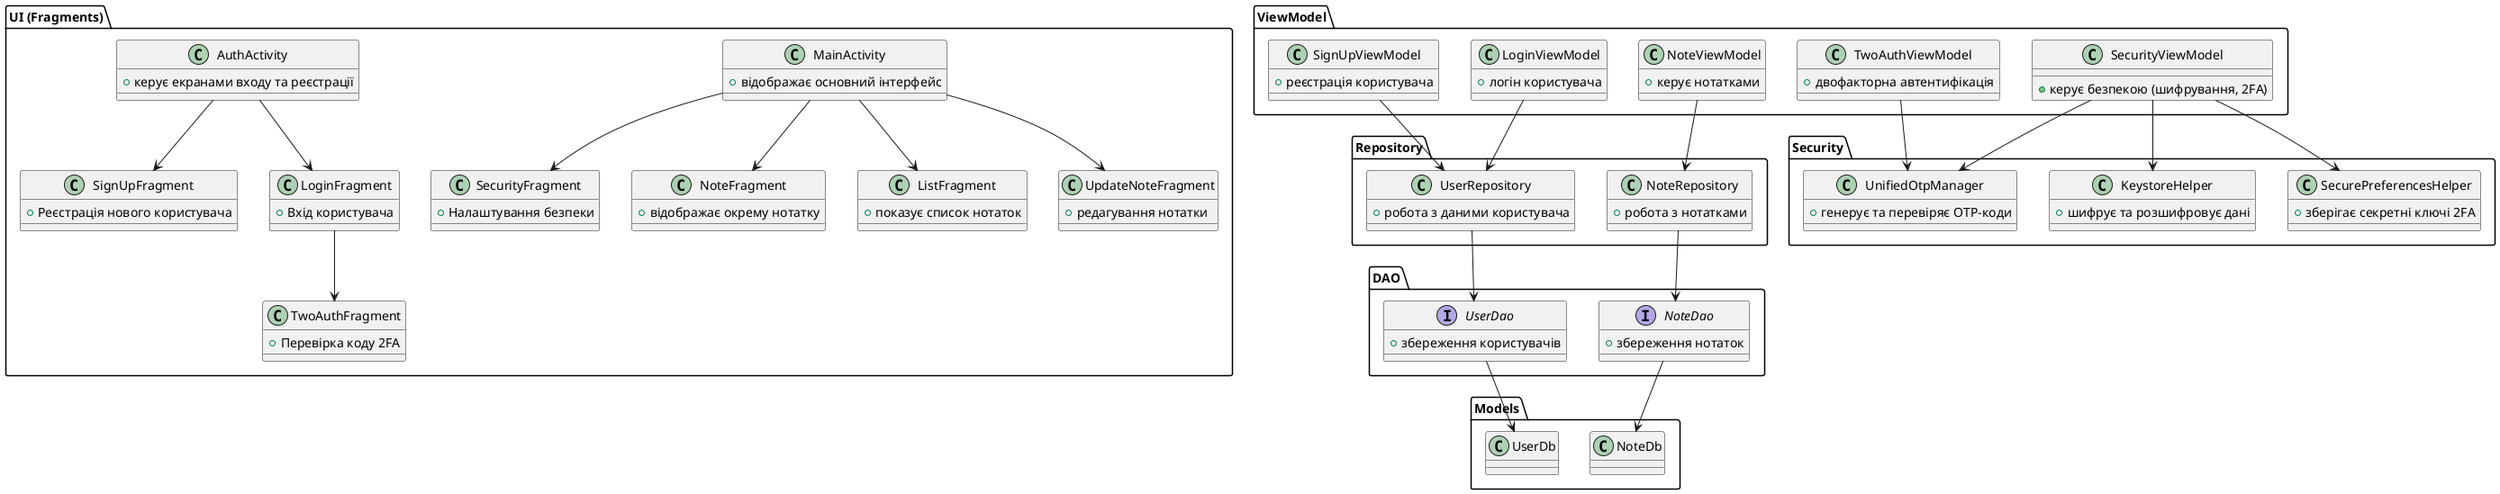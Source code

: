 @startuml
' ========== Головна структура застосунку (Вертикальне розташування) ==========

' ---------- UI (Інтерфейс) ----------
package "UI (Fragments)" {
    class MainActivity {
        + відображає основний інтерфейс
    }

    class AuthActivity {
        + керує екранами входу та реєстрації
    }

    class NoteFragment {
        + відображає окрему нотатку
    }

    class ListFragment {
        + показує список нотаток
    }

    class UpdateNoteFragment {
        + редагування нотатки
    }

    class SecurityFragment {
        + Налаштування безпеки
    }

    class TwoAuthFragment {
        + Перевірка коду 2FA
    }

    class LoginFragment {
        + Вхід користувача
    }

    class SignUpFragment {
        + Реєстрація нового користувача
    }

}

' ---------- ViewModel (Бізнес-логіка) ----------
package "ViewModel" {
    class LoginViewModel {
        + логін користувача
    }

    class TwoAuthViewModel {
        + двофакторна автентифікація
    }

    class SignUpViewModel {
        + реєстрація користувача
    }

    class NoteViewModel {
        + керує нотатками
    }

    class SecurityViewModel {
        + керує безпекою (шифрування, 2FA)
    }
}

' ---------- Репозиторії ----------
package "Repository" {
    class UserRepository {
        + робота з даними користувача
    }

    class NoteRepository {
        + робота з нотатками
    }
}

' ---------- DAO (База даних) ----------
package "DAO" {
    interface UserDao {
        + збереження користувачів
    }

    interface NoteDao {
        + збереження нотаток
    }
}

' ---------- Моделі ----------
package "Models" {
    class UserDb {

    }

    class NoteDb {

    }
}

' ---------- Безпека ----------
package "Security" {
    class KeystoreHelper {
        + шифрує та розшифровує дані
    }

    class SecurePreferencesHelper {
        + зберігає секретні ключі 2FA
    }

    class UnifiedOtpManager {
        + генерує та перевіряє OTP-коди
    }
}

' ========== Взаємозв’язки (Вертикальне розташування) ==========

MainActivity --> ListFragment
MainActivity --> NoteFragment
MainActivity --> UpdateNoteFragment
MainActivity --> SecurityFragment

LoginFragment --> TwoAuthFragment
AuthActivity --> LoginFragment
AuthActivity --> SignUpFragment

LoginViewModel --> UserRepository
SignUpViewModel --> UserRepository
NoteViewModel --> NoteRepository

UserRepository --> UserDao
NoteRepository --> NoteDao

UserDao --> UserDb
NoteDao --> NoteDb

SecurityViewModel --> KeystoreHelper
SecurityViewModel --> SecurePreferencesHelper
SecurityViewModel --> UnifiedOtpManager

TwoAuthViewModel --> UnifiedOtpManager

@enduml
